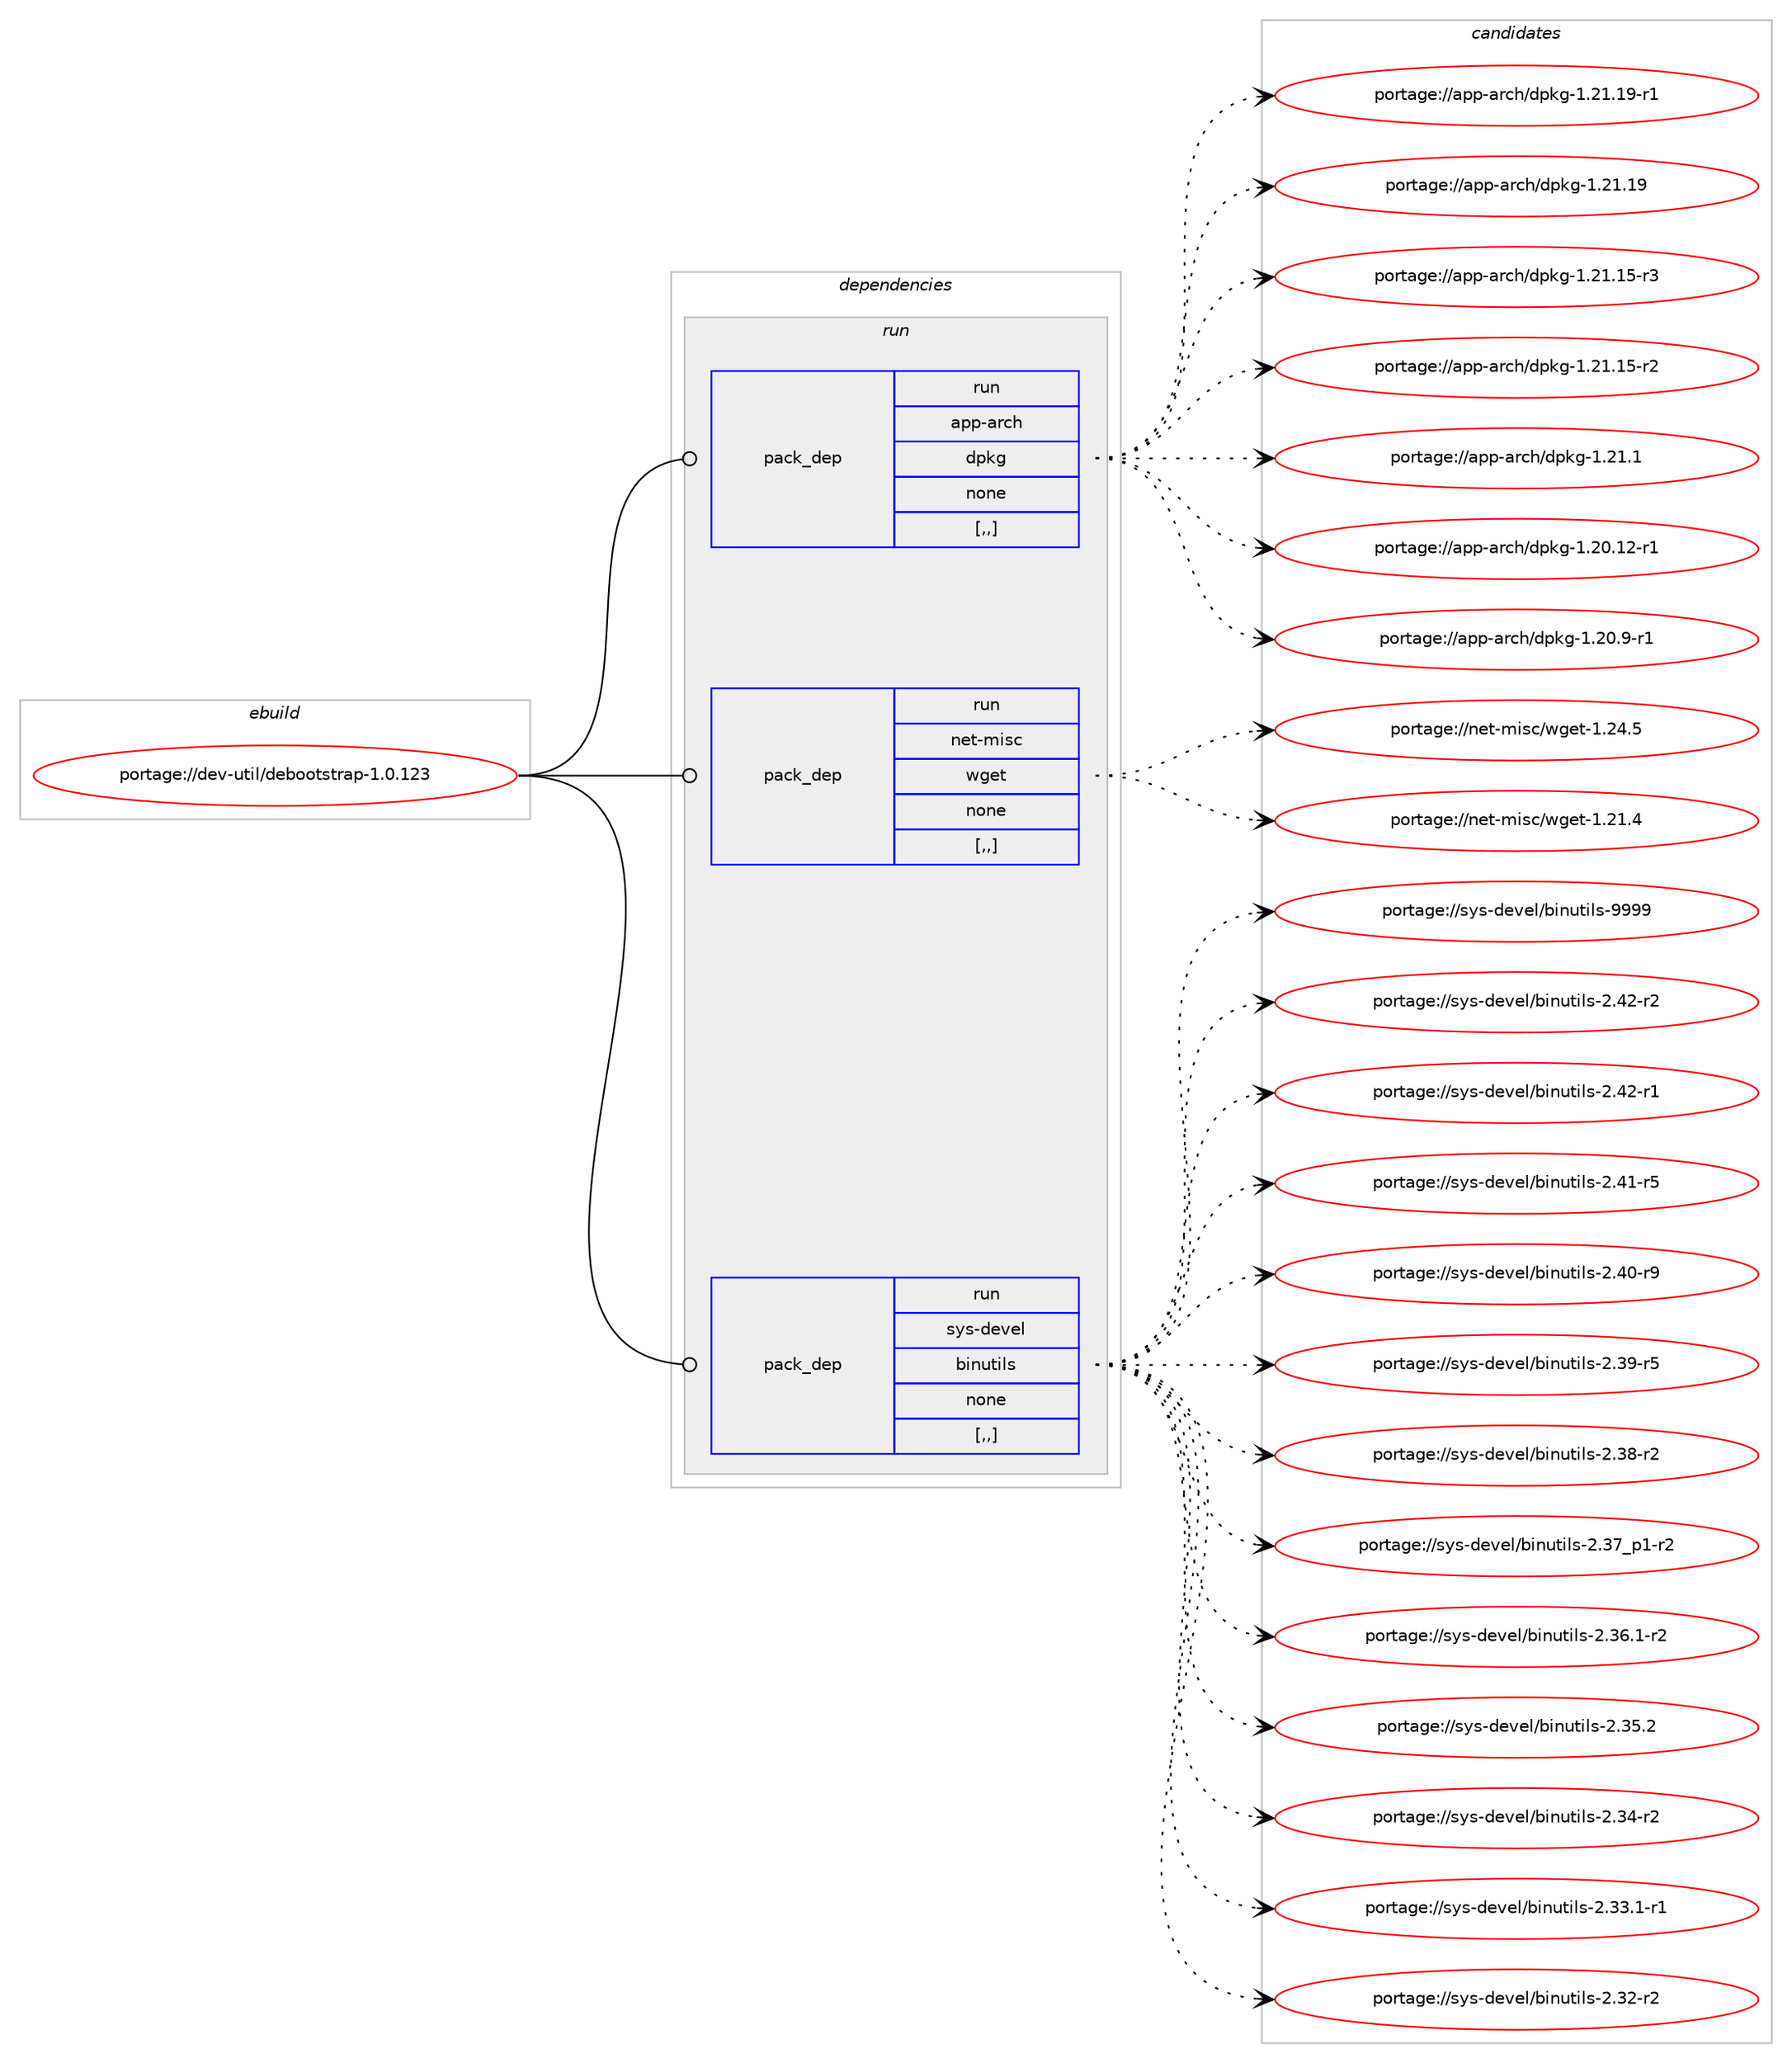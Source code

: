 digraph prolog {

# *************
# Graph options
# *************

newrank=true;
concentrate=true;
compound=true;
graph [rankdir=LR,fontname=Helvetica,fontsize=10,ranksep=1.5];#, ranksep=2.5, nodesep=0.2];
edge  [arrowhead=vee];
node  [fontname=Helvetica,fontsize=10];

# **********
# The ebuild
# **********

subgraph cluster_leftcol {
color=gray;
label=<<i>ebuild</i>>;
id [label="portage://dev-util/debootstrap-1.0.123", color=red, width=4, href="../dev-util/debootstrap-1.0.123.svg"];
}

# ****************
# The dependencies
# ****************

subgraph cluster_midcol {
color=gray;
label=<<i>dependencies</i>>;
subgraph cluster_compile {
fillcolor="#eeeeee";
style=filled;
label=<<i>compile</i>>;
}
subgraph cluster_compileandrun {
fillcolor="#eeeeee";
style=filled;
label=<<i>compile and run</i>>;
}
subgraph cluster_run {
fillcolor="#eeeeee";
style=filled;
label=<<i>run</i>>;
subgraph pack151974 {
dependency213508 [label=<<TABLE BORDER="0" CELLBORDER="1" CELLSPACING="0" CELLPADDING="4" WIDTH="220"><TR><TD ROWSPAN="6" CELLPADDING="30">pack_dep</TD></TR><TR><TD WIDTH="110">run</TD></TR><TR><TD>app-arch</TD></TR><TR><TD>dpkg</TD></TR><TR><TD>none</TD></TR><TR><TD>[,,]</TD></TR></TABLE>>, shape=none, color=blue];
}
id:e -> dependency213508:w [weight=20,style="solid",arrowhead="odot"];
subgraph pack151975 {
dependency213509 [label=<<TABLE BORDER="0" CELLBORDER="1" CELLSPACING="0" CELLPADDING="4" WIDTH="220"><TR><TD ROWSPAN="6" CELLPADDING="30">pack_dep</TD></TR><TR><TD WIDTH="110">run</TD></TR><TR><TD>net-misc</TD></TR><TR><TD>wget</TD></TR><TR><TD>none</TD></TR><TR><TD>[,,]</TD></TR></TABLE>>, shape=none, color=blue];
}
id:e -> dependency213509:w [weight=20,style="solid",arrowhead="odot"];
subgraph pack151976 {
dependency213510 [label=<<TABLE BORDER="0" CELLBORDER="1" CELLSPACING="0" CELLPADDING="4" WIDTH="220"><TR><TD ROWSPAN="6" CELLPADDING="30">pack_dep</TD></TR><TR><TD WIDTH="110">run</TD></TR><TR><TD>sys-devel</TD></TR><TR><TD>binutils</TD></TR><TR><TD>none</TD></TR><TR><TD>[,,]</TD></TR></TABLE>>, shape=none, color=blue];
}
id:e -> dependency213510:w [weight=20,style="solid",arrowhead="odot"];
}
}

# **************
# The candidates
# **************

subgraph cluster_choices {
rank=same;
color=gray;
label=<<i>candidates</i>>;

subgraph choice151974 {
color=black;
nodesep=1;
choice971121124597114991044710011210710345494650494649574511449 [label="portage://app-arch/dpkg-1.21.19-r1", color=red, width=4,href="../app-arch/dpkg-1.21.19-r1.svg"];
choice97112112459711499104471001121071034549465049464957 [label="portage://app-arch/dpkg-1.21.19", color=red, width=4,href="../app-arch/dpkg-1.21.19.svg"];
choice971121124597114991044710011210710345494650494649534511451 [label="portage://app-arch/dpkg-1.21.15-r3", color=red, width=4,href="../app-arch/dpkg-1.21.15-r3.svg"];
choice971121124597114991044710011210710345494650494649534511450 [label="portage://app-arch/dpkg-1.21.15-r2", color=red, width=4,href="../app-arch/dpkg-1.21.15-r2.svg"];
choice971121124597114991044710011210710345494650494649 [label="portage://app-arch/dpkg-1.21.1", color=red, width=4,href="../app-arch/dpkg-1.21.1.svg"];
choice971121124597114991044710011210710345494650484649504511449 [label="portage://app-arch/dpkg-1.20.12-r1", color=red, width=4,href="../app-arch/dpkg-1.20.12-r1.svg"];
choice9711211245971149910447100112107103454946504846574511449 [label="portage://app-arch/dpkg-1.20.9-r1", color=red, width=4,href="../app-arch/dpkg-1.20.9-r1.svg"];
dependency213508:e -> choice971121124597114991044710011210710345494650494649574511449:w [style=dotted,weight="100"];
dependency213508:e -> choice97112112459711499104471001121071034549465049464957:w [style=dotted,weight="100"];
dependency213508:e -> choice971121124597114991044710011210710345494650494649534511451:w [style=dotted,weight="100"];
dependency213508:e -> choice971121124597114991044710011210710345494650494649534511450:w [style=dotted,weight="100"];
dependency213508:e -> choice971121124597114991044710011210710345494650494649:w [style=dotted,weight="100"];
dependency213508:e -> choice971121124597114991044710011210710345494650484649504511449:w [style=dotted,weight="100"];
dependency213508:e -> choice9711211245971149910447100112107103454946504846574511449:w [style=dotted,weight="100"];
}
subgraph choice151975 {
color=black;
nodesep=1;
choice11010111645109105115994711910310111645494650524653 [label="portage://net-misc/wget-1.24.5", color=red, width=4,href="../net-misc/wget-1.24.5.svg"];
choice11010111645109105115994711910310111645494650494652 [label="portage://net-misc/wget-1.21.4", color=red, width=4,href="../net-misc/wget-1.21.4.svg"];
dependency213509:e -> choice11010111645109105115994711910310111645494650524653:w [style=dotted,weight="100"];
dependency213509:e -> choice11010111645109105115994711910310111645494650494652:w [style=dotted,weight="100"];
}
subgraph choice151976 {
color=black;
nodesep=1;
choice1151211154510010111810110847981051101171161051081154557575757 [label="portage://sys-devel/binutils-9999", color=red, width=4,href="../sys-devel/binutils-9999.svg"];
choice11512111545100101118101108479810511011711610510811545504652504511450 [label="portage://sys-devel/binutils-2.42-r2", color=red, width=4,href="../sys-devel/binutils-2.42-r2.svg"];
choice11512111545100101118101108479810511011711610510811545504652504511449 [label="portage://sys-devel/binutils-2.42-r1", color=red, width=4,href="../sys-devel/binutils-2.42-r1.svg"];
choice11512111545100101118101108479810511011711610510811545504652494511453 [label="portage://sys-devel/binutils-2.41-r5", color=red, width=4,href="../sys-devel/binutils-2.41-r5.svg"];
choice11512111545100101118101108479810511011711610510811545504652484511457 [label="portage://sys-devel/binutils-2.40-r9", color=red, width=4,href="../sys-devel/binutils-2.40-r9.svg"];
choice11512111545100101118101108479810511011711610510811545504651574511453 [label="portage://sys-devel/binutils-2.39-r5", color=red, width=4,href="../sys-devel/binutils-2.39-r5.svg"];
choice11512111545100101118101108479810511011711610510811545504651564511450 [label="portage://sys-devel/binutils-2.38-r2", color=red, width=4,href="../sys-devel/binutils-2.38-r2.svg"];
choice115121115451001011181011084798105110117116105108115455046515595112494511450 [label="portage://sys-devel/binutils-2.37_p1-r2", color=red, width=4,href="../sys-devel/binutils-2.37_p1-r2.svg"];
choice115121115451001011181011084798105110117116105108115455046515446494511450 [label="portage://sys-devel/binutils-2.36.1-r2", color=red, width=4,href="../sys-devel/binutils-2.36.1-r2.svg"];
choice11512111545100101118101108479810511011711610510811545504651534650 [label="portage://sys-devel/binutils-2.35.2", color=red, width=4,href="../sys-devel/binutils-2.35.2.svg"];
choice11512111545100101118101108479810511011711610510811545504651524511450 [label="portage://sys-devel/binutils-2.34-r2", color=red, width=4,href="../sys-devel/binutils-2.34-r2.svg"];
choice115121115451001011181011084798105110117116105108115455046515146494511449 [label="portage://sys-devel/binutils-2.33.1-r1", color=red, width=4,href="../sys-devel/binutils-2.33.1-r1.svg"];
choice11512111545100101118101108479810511011711610510811545504651504511450 [label="portage://sys-devel/binutils-2.32-r2", color=red, width=4,href="../sys-devel/binutils-2.32-r2.svg"];
dependency213510:e -> choice1151211154510010111810110847981051101171161051081154557575757:w [style=dotted,weight="100"];
dependency213510:e -> choice11512111545100101118101108479810511011711610510811545504652504511450:w [style=dotted,weight="100"];
dependency213510:e -> choice11512111545100101118101108479810511011711610510811545504652504511449:w [style=dotted,weight="100"];
dependency213510:e -> choice11512111545100101118101108479810511011711610510811545504652494511453:w [style=dotted,weight="100"];
dependency213510:e -> choice11512111545100101118101108479810511011711610510811545504652484511457:w [style=dotted,weight="100"];
dependency213510:e -> choice11512111545100101118101108479810511011711610510811545504651574511453:w [style=dotted,weight="100"];
dependency213510:e -> choice11512111545100101118101108479810511011711610510811545504651564511450:w [style=dotted,weight="100"];
dependency213510:e -> choice115121115451001011181011084798105110117116105108115455046515595112494511450:w [style=dotted,weight="100"];
dependency213510:e -> choice115121115451001011181011084798105110117116105108115455046515446494511450:w [style=dotted,weight="100"];
dependency213510:e -> choice11512111545100101118101108479810511011711610510811545504651534650:w [style=dotted,weight="100"];
dependency213510:e -> choice11512111545100101118101108479810511011711610510811545504651524511450:w [style=dotted,weight="100"];
dependency213510:e -> choice115121115451001011181011084798105110117116105108115455046515146494511449:w [style=dotted,weight="100"];
dependency213510:e -> choice11512111545100101118101108479810511011711610510811545504651504511450:w [style=dotted,weight="100"];
}
}

}
